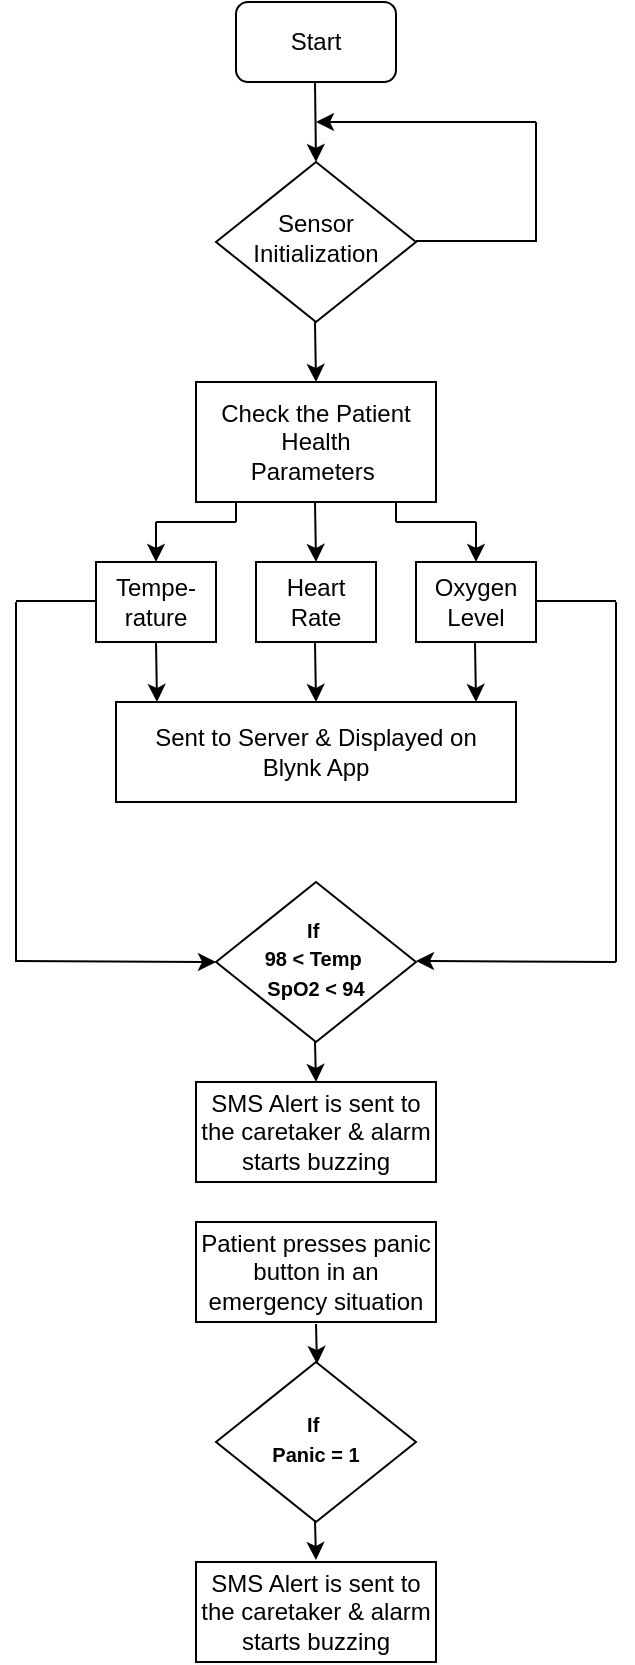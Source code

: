 <mxfile version="14.8.1" type="device"><diagram id="C5RBs43oDa-KdzZeNtuy" name="Page-1"><mxGraphModel dx="827" dy="483" grid="1" gridSize="10" guides="1" tooltips="1" connect="1" arrows="1" fold="1" page="1" pageScale="1" pageWidth="827" pageHeight="1169" math="0" shadow="0"><root><mxCell id="WIyWlLk6GJQsqaUBKTNV-0"/><mxCell id="WIyWlLk6GJQsqaUBKTNV-1" parent="WIyWlLk6GJQsqaUBKTNV-0"/><mxCell id="WIyWlLk6GJQsqaUBKTNV-3" value="Start" style="rounded=1;whiteSpace=wrap;html=1;fontSize=12;glass=0;strokeWidth=1;shadow=0;" parent="WIyWlLk6GJQsqaUBKTNV-1" vertex="1"><mxGeometry x="180" y="80" width="80" height="40" as="geometry"/></mxCell><mxCell id="WIyWlLk6GJQsqaUBKTNV-6" value="Sensor Initialization" style="rhombus;whiteSpace=wrap;html=1;shadow=0;fontFamily=Helvetica;fontSize=12;align=center;strokeWidth=1;spacing=6;spacingTop=-4;" parent="WIyWlLk6GJQsqaUBKTNV-1" vertex="1"><mxGeometry x="170" y="160" width="100" height="80" as="geometry"/></mxCell><mxCell id="y_N-rLYglY-wx-ohq13c-0" value="" style="endArrow=none;html=1;" edge="1" parent="WIyWlLk6GJQsqaUBKTNV-1"><mxGeometry width="50" height="50" relative="1" as="geometry"><mxPoint x="270" y="199.5" as="sourcePoint"/><mxPoint x="330" y="199.5" as="targetPoint"/></mxGeometry></mxCell><mxCell id="y_N-rLYglY-wx-ohq13c-1" value="" style="endArrow=none;html=1;" edge="1" parent="WIyWlLk6GJQsqaUBKTNV-1"><mxGeometry width="50" height="50" relative="1" as="geometry"><mxPoint x="330" y="200" as="sourcePoint"/><mxPoint x="330" y="140" as="targetPoint"/></mxGeometry></mxCell><mxCell id="y_N-rLYglY-wx-ohq13c-2" value="" style="endArrow=classic;html=1;" edge="1" parent="WIyWlLk6GJQsqaUBKTNV-1"><mxGeometry width="50" height="50" relative="1" as="geometry"><mxPoint x="330" y="140" as="sourcePoint"/><mxPoint x="220" y="140" as="targetPoint"/></mxGeometry></mxCell><mxCell id="y_N-rLYglY-wx-ohq13c-5" value="" style="endArrow=classic;html=1;" edge="1" parent="WIyWlLk6GJQsqaUBKTNV-1"><mxGeometry width="50" height="50" relative="1" as="geometry"><mxPoint x="219.5" y="240" as="sourcePoint"/><mxPoint x="220" y="270" as="targetPoint"/></mxGeometry></mxCell><mxCell id="y_N-rLYglY-wx-ohq13c-6" value="" style="rounded=0;whiteSpace=wrap;html=1;" vertex="1" parent="WIyWlLk6GJQsqaUBKTNV-1"><mxGeometry x="160" y="270" width="120" height="60" as="geometry"/></mxCell><mxCell id="y_N-rLYglY-wx-ohq13c-7" value="" style="endArrow=classic;html=1;" edge="1" parent="WIyWlLk6GJQsqaUBKTNV-1"><mxGeometry width="50" height="50" relative="1" as="geometry"><mxPoint x="219.5" y="120" as="sourcePoint"/><mxPoint x="220" y="160" as="targetPoint"/></mxGeometry></mxCell><mxCell id="y_N-rLYglY-wx-ohq13c-8" value="Check the Patient Health Parameters&amp;nbsp;" style="text;html=1;strokeColor=none;fillColor=none;align=center;verticalAlign=middle;whiteSpace=wrap;rounded=0;" vertex="1" parent="WIyWlLk6GJQsqaUBKTNV-1"><mxGeometry x="170" y="290" width="100" height="20" as="geometry"/></mxCell><mxCell id="y_N-rLYglY-wx-ohq13c-9" value="" style="endArrow=classic;html=1;" edge="1" parent="WIyWlLk6GJQsqaUBKTNV-1"><mxGeometry width="50" height="50" relative="1" as="geometry"><mxPoint x="219.5" y="330" as="sourcePoint"/><mxPoint x="220" y="360" as="targetPoint"/></mxGeometry></mxCell><mxCell id="y_N-rLYglY-wx-ohq13c-10" value="" style="endArrow=classic;html=1;" edge="1" parent="WIyWlLk6GJQsqaUBKTNV-1"><mxGeometry width="50" height="50" relative="1" as="geometry"><mxPoint x="140" y="340" as="sourcePoint"/><mxPoint x="140" y="360" as="targetPoint"/></mxGeometry></mxCell><mxCell id="y_N-rLYglY-wx-ohq13c-11" value="" style="endArrow=none;html=1;" edge="1" parent="WIyWlLk6GJQsqaUBKTNV-1"><mxGeometry width="50" height="50" relative="1" as="geometry"><mxPoint x="140" y="340" as="sourcePoint"/><mxPoint x="180" y="340" as="targetPoint"/></mxGeometry></mxCell><mxCell id="y_N-rLYglY-wx-ohq13c-13" value="" style="endArrow=none;html=1;" edge="1" parent="WIyWlLk6GJQsqaUBKTNV-1"><mxGeometry width="50" height="50" relative="1" as="geometry"><mxPoint x="180" y="340" as="sourcePoint"/><mxPoint x="180" y="330" as="targetPoint"/></mxGeometry></mxCell><mxCell id="y_N-rLYglY-wx-ohq13c-14" value="" style="endArrow=none;html=1;" edge="1" parent="WIyWlLk6GJQsqaUBKTNV-1"><mxGeometry width="50" height="50" relative="1" as="geometry"><mxPoint x="260" y="340" as="sourcePoint"/><mxPoint x="260" y="330" as="targetPoint"/></mxGeometry></mxCell><mxCell id="y_N-rLYglY-wx-ohq13c-15" value="" style="endArrow=none;html=1;" edge="1" parent="WIyWlLk6GJQsqaUBKTNV-1"><mxGeometry width="50" height="50" relative="1" as="geometry"><mxPoint x="260" y="340" as="sourcePoint"/><mxPoint x="300" y="340" as="targetPoint"/></mxGeometry></mxCell><mxCell id="y_N-rLYglY-wx-ohq13c-16" value="" style="endArrow=classic;html=1;" edge="1" parent="WIyWlLk6GJQsqaUBKTNV-1"><mxGeometry width="50" height="50" relative="1" as="geometry"><mxPoint x="300" y="340" as="sourcePoint"/><mxPoint x="300" y="360" as="targetPoint"/></mxGeometry></mxCell><mxCell id="y_N-rLYglY-wx-ohq13c-17" value="" style="rounded=0;whiteSpace=wrap;html=1;" vertex="1" parent="WIyWlLk6GJQsqaUBKTNV-1"><mxGeometry x="110" y="360" width="60" height="40" as="geometry"/></mxCell><mxCell id="y_N-rLYglY-wx-ohq13c-18" value="" style="rounded=0;whiteSpace=wrap;html=1;" vertex="1" parent="WIyWlLk6GJQsqaUBKTNV-1"><mxGeometry x="190" y="360" width="60" height="40" as="geometry"/></mxCell><mxCell id="y_N-rLYglY-wx-ohq13c-19" value="" style="rounded=0;whiteSpace=wrap;html=1;" vertex="1" parent="WIyWlLk6GJQsqaUBKTNV-1"><mxGeometry x="270" y="360" width="60" height="40" as="geometry"/></mxCell><mxCell id="y_N-rLYglY-wx-ohq13c-20" value="Tempe-rature" style="text;html=1;strokeColor=none;fillColor=none;align=center;verticalAlign=middle;whiteSpace=wrap;rounded=0;" vertex="1" parent="WIyWlLk6GJQsqaUBKTNV-1"><mxGeometry x="120" y="370" width="40" height="20" as="geometry"/></mxCell><mxCell id="y_N-rLYglY-wx-ohq13c-21" value="Heart Rate" style="text;html=1;strokeColor=none;fillColor=none;align=center;verticalAlign=middle;whiteSpace=wrap;rounded=0;" vertex="1" parent="WIyWlLk6GJQsqaUBKTNV-1"><mxGeometry x="200" y="370" width="40" height="20" as="geometry"/></mxCell><mxCell id="y_N-rLYglY-wx-ohq13c-22" value="Oxygen Level" style="text;html=1;strokeColor=none;fillColor=none;align=center;verticalAlign=middle;whiteSpace=wrap;rounded=0;" vertex="1" parent="WIyWlLk6GJQsqaUBKTNV-1"><mxGeometry x="280" y="370" width="40" height="20" as="geometry"/></mxCell><mxCell id="y_N-rLYglY-wx-ohq13c-23" value="" style="endArrow=classic;html=1;" edge="1" parent="WIyWlLk6GJQsqaUBKTNV-1"><mxGeometry width="50" height="50" relative="1" as="geometry"><mxPoint x="140" y="400" as="sourcePoint"/><mxPoint x="140.5" y="430" as="targetPoint"/></mxGeometry></mxCell><mxCell id="y_N-rLYglY-wx-ohq13c-24" value="" style="endArrow=classic;html=1;" edge="1" parent="WIyWlLk6GJQsqaUBKTNV-1"><mxGeometry width="50" height="50" relative="1" as="geometry"><mxPoint x="219.5" y="400" as="sourcePoint"/><mxPoint x="220" y="430" as="targetPoint"/></mxGeometry></mxCell><mxCell id="y_N-rLYglY-wx-ohq13c-25" value="" style="endArrow=classic;html=1;" edge="1" parent="WIyWlLk6GJQsqaUBKTNV-1"><mxGeometry width="50" height="50" relative="1" as="geometry"><mxPoint x="299.5" y="400" as="sourcePoint"/><mxPoint x="300" y="430" as="targetPoint"/></mxGeometry></mxCell><mxCell id="y_N-rLYglY-wx-ohq13c-26" value="" style="rounded=0;whiteSpace=wrap;html=1;" vertex="1" parent="WIyWlLk6GJQsqaUBKTNV-1"><mxGeometry x="120" y="430" width="200" height="50" as="geometry"/></mxCell><mxCell id="y_N-rLYglY-wx-ohq13c-27" value="Sent to Server &amp;amp; Displayed on Blynk App" style="text;html=1;strokeColor=none;fillColor=none;align=center;verticalAlign=middle;whiteSpace=wrap;rounded=0;" vertex="1" parent="WIyWlLk6GJQsqaUBKTNV-1"><mxGeometry x="130" y="440" width="180" height="30" as="geometry"/></mxCell><mxCell id="y_N-rLYglY-wx-ohq13c-28" value="&lt;font style=&quot;font-size: 10px&quot;&gt;&lt;b&gt;If&amp;nbsp;&lt;br&gt;98 &amp;lt; Temp&amp;nbsp;&lt;br&gt;SpO2 &amp;lt; 94&lt;/b&gt;&lt;/font&gt;" style="rhombus;whiteSpace=wrap;html=1;shadow=0;fontFamily=Helvetica;fontSize=12;align=center;strokeWidth=1;spacing=6;spacingTop=-4;" vertex="1" parent="WIyWlLk6GJQsqaUBKTNV-1"><mxGeometry x="170" y="520" width="100" height="80" as="geometry"/></mxCell><mxCell id="y_N-rLYglY-wx-ohq13c-29" value="" style="endArrow=none;html=1;" edge="1" parent="WIyWlLk6GJQsqaUBKTNV-1"><mxGeometry width="50" height="50" relative="1" as="geometry"><mxPoint x="330" y="379.5" as="sourcePoint"/><mxPoint x="370" y="379.5" as="targetPoint"/></mxGeometry></mxCell><mxCell id="y_N-rLYglY-wx-ohq13c-30" value="" style="endArrow=none;html=1;" edge="1" parent="WIyWlLk6GJQsqaUBKTNV-1"><mxGeometry width="50" height="50" relative="1" as="geometry"><mxPoint x="70" y="379.5" as="sourcePoint"/><mxPoint x="110" y="379.5" as="targetPoint"/></mxGeometry></mxCell><mxCell id="y_N-rLYglY-wx-ohq13c-31" value="" style="endArrow=none;html=1;" edge="1" parent="WIyWlLk6GJQsqaUBKTNV-1"><mxGeometry width="50" height="50" relative="1" as="geometry"><mxPoint x="370" y="560" as="sourcePoint"/><mxPoint x="370" y="380" as="targetPoint"/></mxGeometry></mxCell><mxCell id="y_N-rLYglY-wx-ohq13c-32" value="" style="endArrow=none;html=1;" edge="1" parent="WIyWlLk6GJQsqaUBKTNV-1"><mxGeometry width="50" height="50" relative="1" as="geometry"><mxPoint x="70" y="560" as="sourcePoint"/><mxPoint x="70" y="380" as="targetPoint"/></mxGeometry></mxCell><mxCell id="y_N-rLYglY-wx-ohq13c-33" value="" style="endArrow=classic;html=1;entryX=0;entryY=0.5;entryDx=0;entryDy=0;" edge="1" parent="WIyWlLk6GJQsqaUBKTNV-1" target="y_N-rLYglY-wx-ohq13c-28"><mxGeometry width="50" height="50" relative="1" as="geometry"><mxPoint x="70" y="559.5" as="sourcePoint"/><mxPoint x="140" y="559.5" as="targetPoint"/></mxGeometry></mxCell><mxCell id="y_N-rLYglY-wx-ohq13c-34" value="" style="endArrow=classic;html=1;entryX=0;entryY=0.5;entryDx=0;entryDy=0;" edge="1" parent="WIyWlLk6GJQsqaUBKTNV-1"><mxGeometry width="50" height="50" relative="1" as="geometry"><mxPoint x="370" y="560" as="sourcePoint"/><mxPoint x="270" y="559.5" as="targetPoint"/></mxGeometry></mxCell><mxCell id="y_N-rLYglY-wx-ohq13c-35" value="" style="endArrow=classic;html=1;" edge="1" parent="WIyWlLk6GJQsqaUBKTNV-1"><mxGeometry width="50" height="50" relative="1" as="geometry"><mxPoint x="219.5" y="600" as="sourcePoint"/><mxPoint x="220" y="620" as="targetPoint"/></mxGeometry></mxCell><mxCell id="y_N-rLYglY-wx-ohq13c-36" value="" style="rounded=0;whiteSpace=wrap;html=1;" vertex="1" parent="WIyWlLk6GJQsqaUBKTNV-1"><mxGeometry x="160" y="620" width="120" height="50" as="geometry"/></mxCell><mxCell id="y_N-rLYglY-wx-ohq13c-37" value="SMS Alert is sent to the caretaker &amp;amp; alarm starts buzzing" style="text;html=1;strokeColor=none;fillColor=none;align=center;verticalAlign=middle;whiteSpace=wrap;rounded=0;" vertex="1" parent="WIyWlLk6GJQsqaUBKTNV-1"><mxGeometry x="160" y="620" width="120" height="50" as="geometry"/></mxCell><mxCell id="y_N-rLYglY-wx-ohq13c-38" value="&lt;font style=&quot;font-size: 10px&quot;&gt;&lt;b&gt;If&amp;nbsp;&lt;br&gt;Panic = 1&lt;br&gt;&lt;/b&gt;&lt;/font&gt;" style="rhombus;whiteSpace=wrap;html=1;shadow=0;fontFamily=Helvetica;fontSize=12;align=center;strokeWidth=1;spacing=6;spacingTop=-4;" vertex="1" parent="WIyWlLk6GJQsqaUBKTNV-1"><mxGeometry x="170" y="760" width="100" height="80" as="geometry"/></mxCell><mxCell id="y_N-rLYglY-wx-ohq13c-39" value="" style="endArrow=classic;html=1;" edge="1" parent="WIyWlLk6GJQsqaUBKTNV-1"><mxGeometry width="50" height="50" relative="1" as="geometry"><mxPoint x="219.5" y="839" as="sourcePoint"/><mxPoint x="220" y="859" as="targetPoint"/></mxGeometry></mxCell><mxCell id="y_N-rLYglY-wx-ohq13c-42" value="" style="rounded=0;whiteSpace=wrap;html=1;" vertex="1" parent="WIyWlLk6GJQsqaUBKTNV-1"><mxGeometry x="160" y="860" width="120" height="50" as="geometry"/></mxCell><mxCell id="y_N-rLYglY-wx-ohq13c-43" value="SMS Alert is sent to the caretaker &amp;amp; alarm starts buzzing" style="text;html=1;strokeColor=none;fillColor=none;align=center;verticalAlign=middle;whiteSpace=wrap;rounded=0;" vertex="1" parent="WIyWlLk6GJQsqaUBKTNV-1"><mxGeometry x="160" y="860" width="120" height="50" as="geometry"/></mxCell><mxCell id="y_N-rLYglY-wx-ohq13c-44" value="" style="rounded=0;whiteSpace=wrap;html=1;" vertex="1" parent="WIyWlLk6GJQsqaUBKTNV-1"><mxGeometry x="160" y="690" width="120" height="50" as="geometry"/></mxCell><mxCell id="y_N-rLYglY-wx-ohq13c-45" value="Patient presses panic button in an emergency situation" style="text;html=1;strokeColor=none;fillColor=none;align=center;verticalAlign=middle;whiteSpace=wrap;rounded=0;" vertex="1" parent="WIyWlLk6GJQsqaUBKTNV-1"><mxGeometry x="160" y="690" width="120" height="50" as="geometry"/></mxCell><mxCell id="y_N-rLYglY-wx-ohq13c-47" value="" style="endArrow=classic;html=1;" edge="1" parent="WIyWlLk6GJQsqaUBKTNV-1"><mxGeometry width="50" height="50" relative="1" as="geometry"><mxPoint x="220" y="741" as="sourcePoint"/><mxPoint x="220.5" y="761" as="targetPoint"/></mxGeometry></mxCell></root></mxGraphModel></diagram></mxfile>
